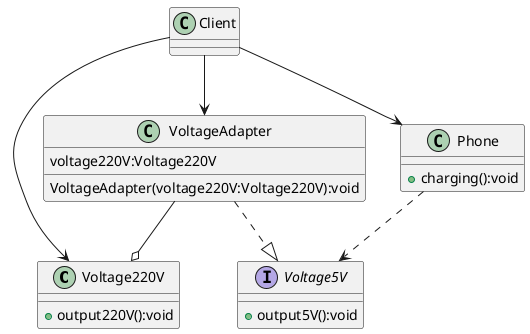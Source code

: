 @startuml
'https://plantuml.com/class-diagram

'src
class Voltage220V{
    +output220V():void
}

'dst
interface Voltage5V{
    +output5V():void
}

'adapter
class VoltageAdapter{
    '内部组合/组合src被适配者
    voltage220V:Voltage220V
    VoltageAdapter(voltage220V:Voltage220V):void
}

class Client{}

class Phone{
    +charging():void
}

Phone ..>Voltage5V
VoltageAdapter ..|> Voltage5V
VoltageAdapter --o Voltage220V
Client --> Phone
Client --> VoltageAdapter
'Client需要传入一个Voltage220V对象
Client --> Voltage220V
@enduml